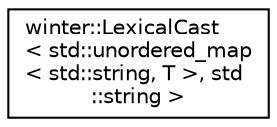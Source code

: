 digraph "类继承关系图"
{
 // LATEX_PDF_SIZE
  edge [fontname="Helvetica",fontsize="10",labelfontname="Helvetica",labelfontsize="10"];
  node [fontname="Helvetica",fontsize="10",shape=record];
  rankdir="LR";
  Node0 [label="winter::LexicalCast\l\< std::unordered_map\l\< std::string, T \>, std\l::string \>",height=0.2,width=0.4,color="black", fillcolor="white", style="filled",URL="$classwinter_1_1LexicalCast_3_01std_1_1unordered__map_3_01std_1_1string_00_01T_01_4_00_01std_1_1string_01_4.html",tooltip="类型转换模板类片特化(std::unordered_map<std::string, T> 转换成 YAML String)"];
}
